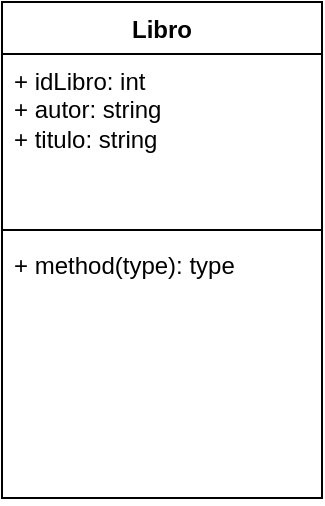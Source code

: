 <mxfile version="24.0.1" type="github">
  <diagram name="Página-1" id="aJG66geFsvwzW99DuWGj">
    <mxGraphModel dx="872" dy="439" grid="1" gridSize="10" guides="1" tooltips="1" connect="1" arrows="1" fold="1" page="1" pageScale="1" pageWidth="827" pageHeight="1169" math="0" shadow="0">
      <root>
        <mxCell id="0" />
        <mxCell id="1" parent="0" />
        <mxCell id="YNUvDiyH7b2Mu42c8k9D-1" value="Libro" style="swimlane;fontStyle=1;align=center;verticalAlign=top;childLayout=stackLayout;horizontal=1;startSize=26;horizontalStack=0;resizeParent=1;resizeParentMax=0;resizeLast=0;collapsible=1;marginBottom=0;whiteSpace=wrap;html=1;" vertex="1" parent="1">
          <mxGeometry x="300" y="50" width="160" height="248" as="geometry" />
        </mxCell>
        <mxCell id="YNUvDiyH7b2Mu42c8k9D-2" value="&lt;div&gt;+ idLibro: int&lt;/div&gt;+ autor: string&lt;div&gt;+ titulo: string&lt;/div&gt;&lt;div&gt;&lt;br&gt;&lt;/div&gt;" style="text;strokeColor=none;fillColor=none;align=left;verticalAlign=top;spacingLeft=4;spacingRight=4;overflow=hidden;rotatable=0;points=[[0,0.5],[1,0.5]];portConstraint=eastwest;whiteSpace=wrap;html=1;" vertex="1" parent="YNUvDiyH7b2Mu42c8k9D-1">
          <mxGeometry y="26" width="160" height="84" as="geometry" />
        </mxCell>
        <mxCell id="YNUvDiyH7b2Mu42c8k9D-3" value="" style="line;strokeWidth=1;fillColor=none;align=left;verticalAlign=middle;spacingTop=-1;spacingLeft=3;spacingRight=3;rotatable=0;labelPosition=right;points=[];portConstraint=eastwest;strokeColor=inherit;" vertex="1" parent="YNUvDiyH7b2Mu42c8k9D-1">
          <mxGeometry y="110" width="160" height="8" as="geometry" />
        </mxCell>
        <mxCell id="YNUvDiyH7b2Mu42c8k9D-4" value="+ method(type): type" style="text;strokeColor=none;fillColor=none;align=left;verticalAlign=top;spacingLeft=4;spacingRight=4;overflow=hidden;rotatable=0;points=[[0,0.5],[1,0.5]];portConstraint=eastwest;whiteSpace=wrap;html=1;" vertex="1" parent="YNUvDiyH7b2Mu42c8k9D-1">
          <mxGeometry y="118" width="160" height="130" as="geometry" />
        </mxCell>
      </root>
    </mxGraphModel>
  </diagram>
</mxfile>
